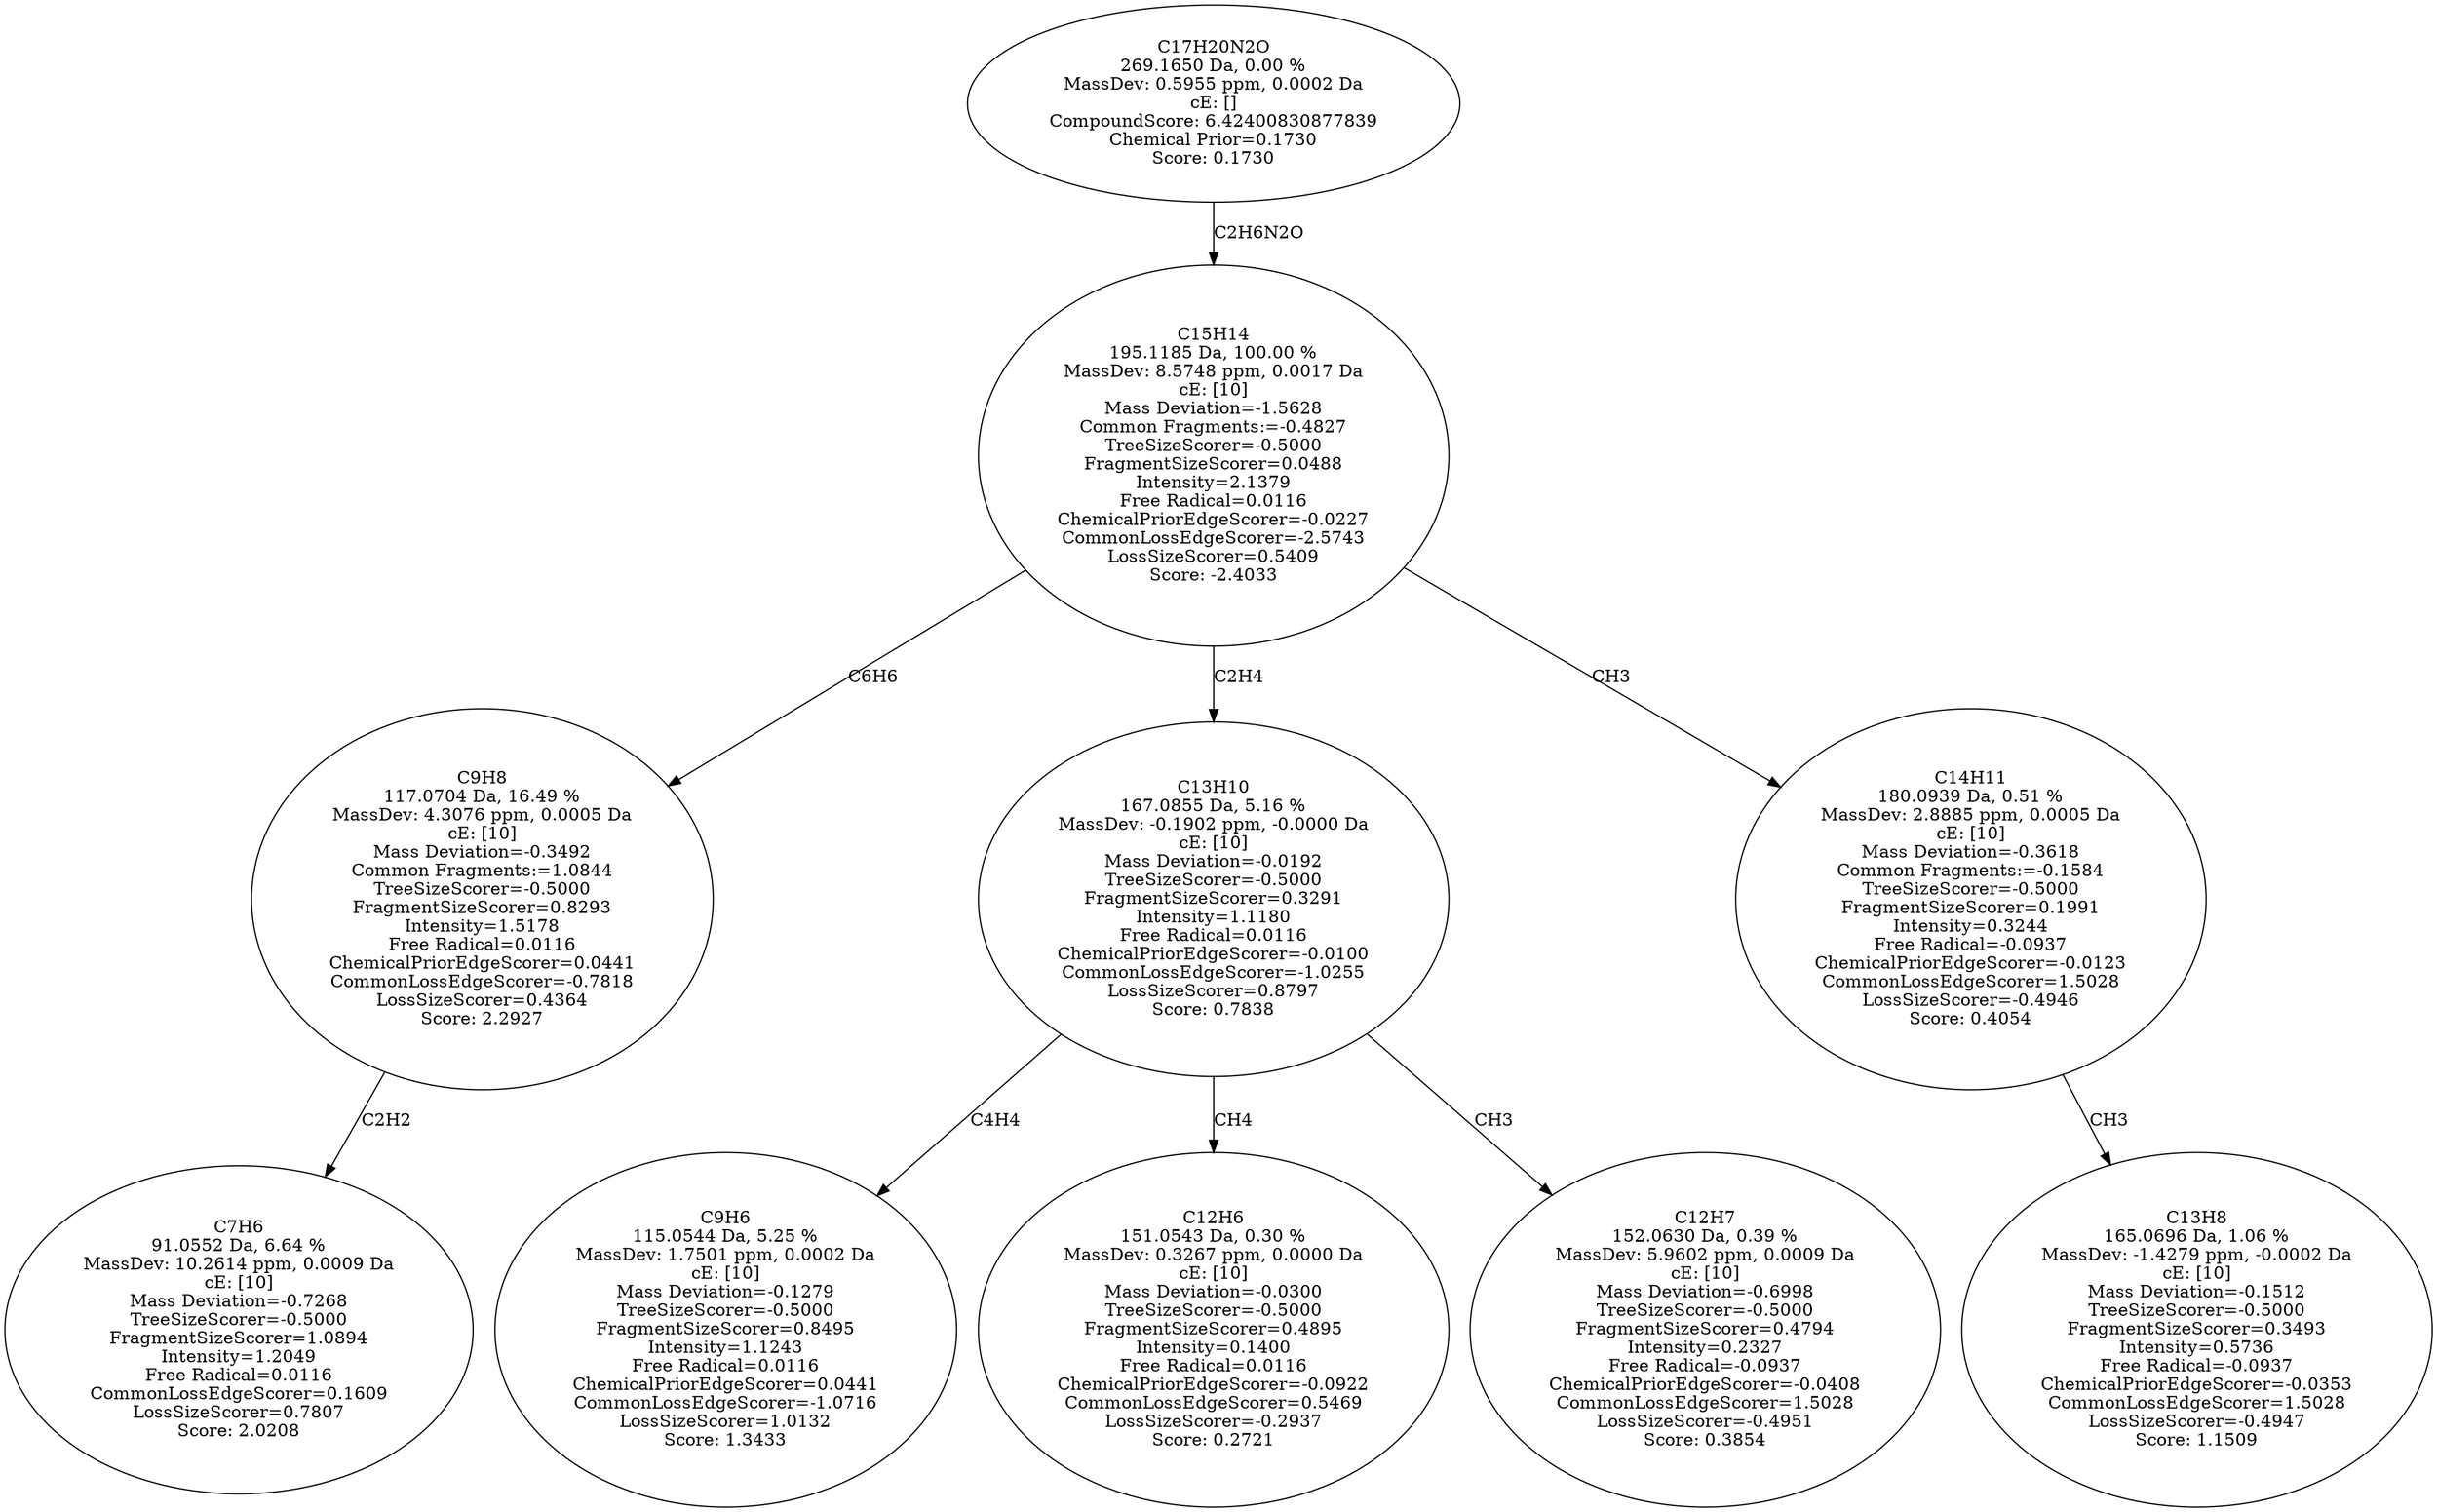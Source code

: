 strict digraph {
v1 [label="C7H6\n91.0552 Da, 6.64 %\nMassDev: 10.2614 ppm, 0.0009 Da\ncE: [10]\nMass Deviation=-0.7268\nTreeSizeScorer=-0.5000\nFragmentSizeScorer=1.0894\nIntensity=1.2049\nFree Radical=0.0116\nCommonLossEdgeScorer=0.1609\nLossSizeScorer=0.7807\nScore: 2.0208"];
v2 [label="C9H8\n117.0704 Da, 16.49 %\nMassDev: 4.3076 ppm, 0.0005 Da\ncE: [10]\nMass Deviation=-0.3492\nCommon Fragments:=1.0844\nTreeSizeScorer=-0.5000\nFragmentSizeScorer=0.8293\nIntensity=1.5178\nFree Radical=0.0116\nChemicalPriorEdgeScorer=0.0441\nCommonLossEdgeScorer=-0.7818\nLossSizeScorer=0.4364\nScore: 2.2927"];
v3 [label="C9H6\n115.0544 Da, 5.25 %\nMassDev: 1.7501 ppm, 0.0002 Da\ncE: [10]\nMass Deviation=-0.1279\nTreeSizeScorer=-0.5000\nFragmentSizeScorer=0.8495\nIntensity=1.1243\nFree Radical=0.0116\nChemicalPriorEdgeScorer=0.0441\nCommonLossEdgeScorer=-1.0716\nLossSizeScorer=1.0132\nScore: 1.3433"];
v4 [label="C12H6\n151.0543 Da, 0.30 %\nMassDev: 0.3267 ppm, 0.0000 Da\ncE: [10]\nMass Deviation=-0.0300\nTreeSizeScorer=-0.5000\nFragmentSizeScorer=0.4895\nIntensity=0.1400\nFree Radical=0.0116\nChemicalPriorEdgeScorer=-0.0922\nCommonLossEdgeScorer=0.5469\nLossSizeScorer=-0.2937\nScore: 0.2721"];
v5 [label="C12H7\n152.0630 Da, 0.39 %\nMassDev: 5.9602 ppm, 0.0009 Da\ncE: [10]\nMass Deviation=-0.6998\nTreeSizeScorer=-0.5000\nFragmentSizeScorer=0.4794\nIntensity=0.2327\nFree Radical=-0.0937\nChemicalPriorEdgeScorer=-0.0408\nCommonLossEdgeScorer=1.5028\nLossSizeScorer=-0.4951\nScore: 0.3854"];
v6 [label="C13H10\n167.0855 Da, 5.16 %\nMassDev: -0.1902 ppm, -0.0000 Da\ncE: [10]\nMass Deviation=-0.0192\nTreeSizeScorer=-0.5000\nFragmentSizeScorer=0.3291\nIntensity=1.1180\nFree Radical=0.0116\nChemicalPriorEdgeScorer=-0.0100\nCommonLossEdgeScorer=-1.0255\nLossSizeScorer=0.8797\nScore: 0.7838"];
v7 [label="C13H8\n165.0696 Da, 1.06 %\nMassDev: -1.4279 ppm, -0.0002 Da\ncE: [10]\nMass Deviation=-0.1512\nTreeSizeScorer=-0.5000\nFragmentSizeScorer=0.3493\nIntensity=0.5736\nFree Radical=-0.0937\nChemicalPriorEdgeScorer=-0.0353\nCommonLossEdgeScorer=1.5028\nLossSizeScorer=-0.4947\nScore: 1.1509"];
v8 [label="C14H11\n180.0939 Da, 0.51 %\nMassDev: 2.8885 ppm, 0.0005 Da\ncE: [10]\nMass Deviation=-0.3618\nCommon Fragments:=-0.1584\nTreeSizeScorer=-0.5000\nFragmentSizeScorer=0.1991\nIntensity=0.3244\nFree Radical=-0.0937\nChemicalPriorEdgeScorer=-0.0123\nCommonLossEdgeScorer=1.5028\nLossSizeScorer=-0.4946\nScore: 0.4054"];
v9 [label="C15H14\n195.1185 Da, 100.00 %\nMassDev: 8.5748 ppm, 0.0017 Da\ncE: [10]\nMass Deviation=-1.5628\nCommon Fragments:=-0.4827\nTreeSizeScorer=-0.5000\nFragmentSizeScorer=0.0488\nIntensity=2.1379\nFree Radical=0.0116\nChemicalPriorEdgeScorer=-0.0227\nCommonLossEdgeScorer=-2.5743\nLossSizeScorer=0.5409\nScore: -2.4033"];
v10 [label="C17H20N2O\n269.1650 Da, 0.00 %\nMassDev: 0.5955 ppm, 0.0002 Da\ncE: []\nCompoundScore: 6.42400830877839\nChemical Prior=0.1730\nScore: 0.1730"];
v2 -> v1 [label="C2H2"];
v9 -> v2 [label="C6H6"];
v6 -> v3 [label="C4H4"];
v6 -> v4 [label="CH4"];
v6 -> v5 [label="CH3"];
v9 -> v6 [label="C2H4"];
v8 -> v7 [label="CH3"];
v9 -> v8 [label="CH3"];
v10 -> v9 [label="C2H6N2O"];
}